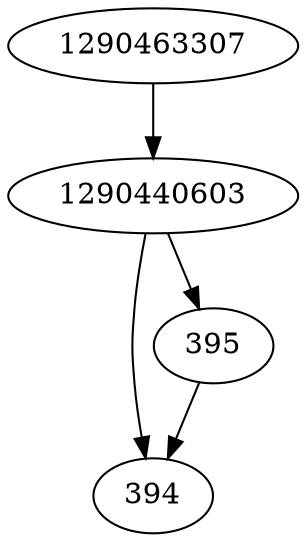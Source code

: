 strict digraph  {
1290440603;
394;
1290463307;
395;
1290440603 -> 394;
1290440603 -> 395;
1290463307 -> 1290440603;
395 -> 394;
}
